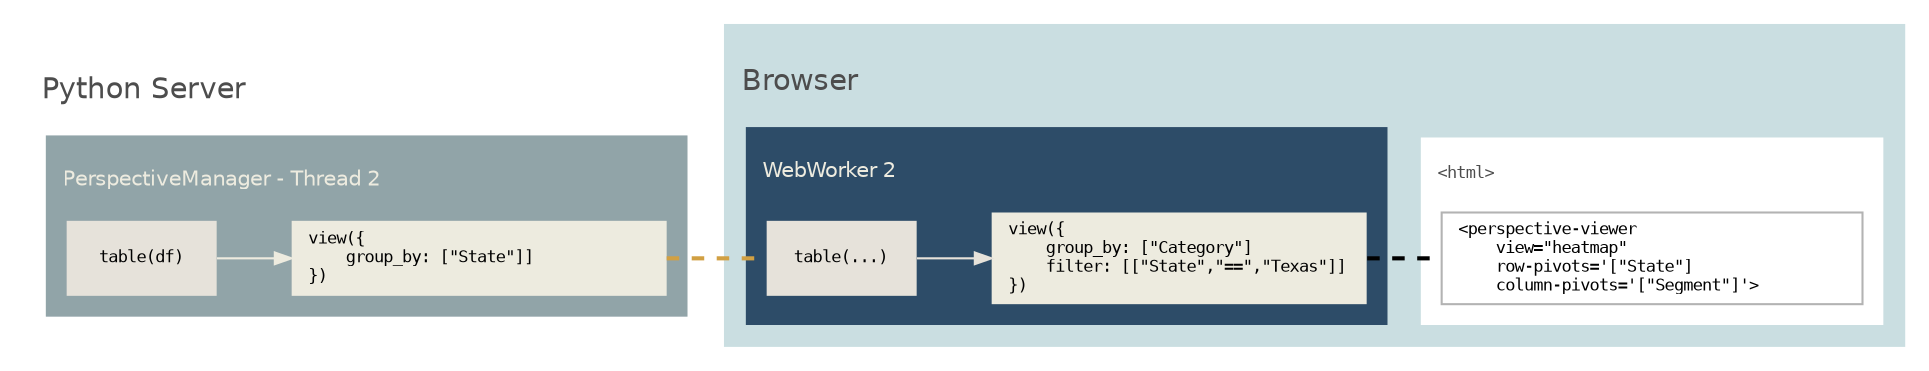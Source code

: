digraph G {
    bgcolor=transparent
    graph [rankdir="LR" fontname="helvetica" labeljust="l"]
    node [shape="box" fontname="monospace" fontsize=8 color=gray70 style=filled fillcolor=white];
    edge [color="#EDEBDF" arrowsize=0.8]
    subgraph cluster_11 {
        label="\lPython Server";
        fontcolor=gray30
        margin=10
        color=none
        subgraph cluster_thread_2 {
            graph [
                label="\lPerspectiveManager - Thread 2";
                style=filled
                fillcolor="#91A4A8"
                color=none
                fontcolor="#EDEBDF"
                fontsize=10
                margin=10
            ]
            table_thread_2 [
                label="table(df)"
                width=1
                color=none
                fillcolor="#E6E2DA"
            ]
            view_thread_2 [
                label="view({\l    group_by: [\"State\"]]\l})\l"
                width=2.5
                color=none
                fillcolor="#EDEBDF"
            ]
    

            table_thread_2 -> view_thread_2;
        }

    }
    subgraph cluster_browser {
        graph [
            label="\lBrowser";
            color="#CADEE1";
            margin=10
            style=filled;
            fontcolor=gray30
        ]

        subgraph cluster_webworker2 {
            graph [
                label="\lWebWorker 2";
                style=filled
                margin=10
                fillcolor="#2D4C68"
                color=none
                fontcolor="#EDEBDF"
                fontsize=10
            ]
            table12 [
                label="table(...)"
                width=1
                color=none
                fillcolor="#E6E2DA"
            ]

            view12 [
                label="view({\l    group_by: [\"Category\"]\l    filter: [[\"State\",\"==\",\"Texas\"]]\l})\l"
                width=2.5
                color=none
                fillcolor="#EDEBDF"
            ]

            table12 -> {view12}  [color="#E6E2DA"];
        }

        view_thread_2  -> table12 [penwidth=2 style=dashed arrowhead=none color="#D1A043"];
 
        subgraph cluster_41 {
           graph [
                label="\l<html>";
                color=none
                fillcolor=white
                fontcolor=gray30
                fontsize=10
                fontname="monospace" fontsize=8 color=none 

            ]
           
            viewer5 [
                label = "<perspective-viewer\l    view=\"heatmap\"\l    row-pivots='[\"State\"]\l    column-pivots='[\"Segment\"]'>\l"
                width=2.8
            ];
            view12 -> viewer5 [penwidth=2 style=dashed arrowhead=none color="#666"];
        }
      
        
    }	
}